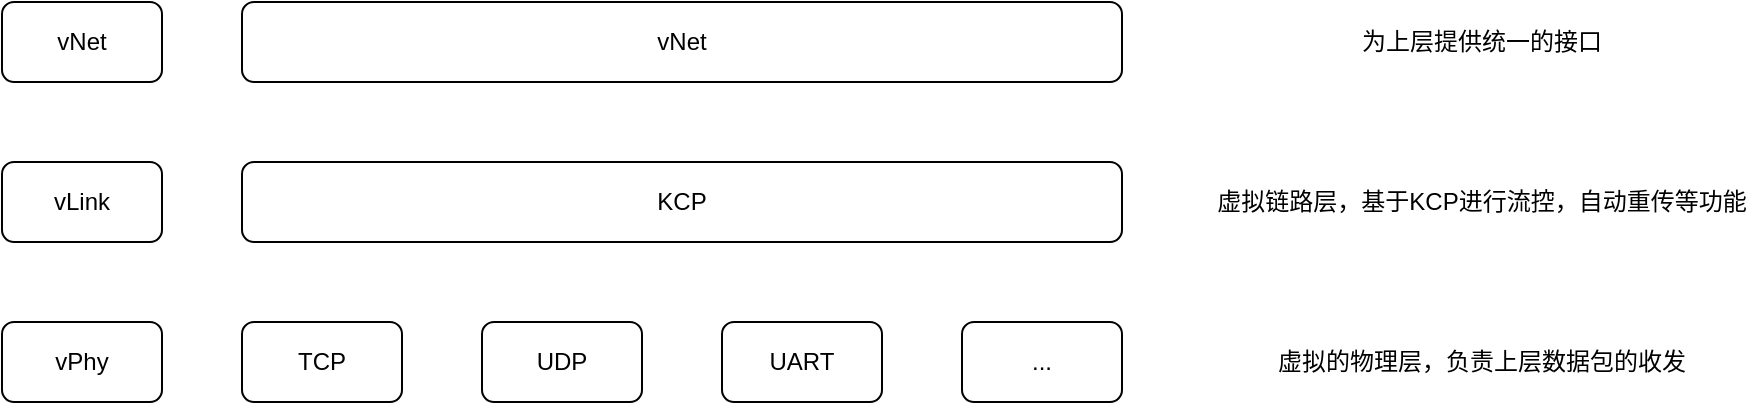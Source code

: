 <mxfile>
    <diagram id="ztXbEtGPJZtXTb58tZlm" name="第 1 页">
        <mxGraphModel dx="1437" dy="949" grid="1" gridSize="10" guides="1" tooltips="1" connect="1" arrows="1" fold="1" page="1" pageScale="1" pageWidth="1169" pageHeight="827" math="0" shadow="0">
            <root>
                <mxCell id="0"/>
                <mxCell id="1" parent="0"/>
                <mxCell id="2" value="vLink" style="rounded=1;whiteSpace=wrap;html=1;" vertex="1" parent="1">
                    <mxGeometry x="120" y="400" width="80" height="40" as="geometry"/>
                </mxCell>
                <mxCell id="3" value="vNet" style="rounded=1;whiteSpace=wrap;html=1;" vertex="1" parent="1">
                    <mxGeometry x="120" y="320" width="80" height="40" as="geometry"/>
                </mxCell>
                <mxCell id="4" value="vPhy" style="rounded=1;whiteSpace=wrap;html=1;" vertex="1" parent="1">
                    <mxGeometry x="120" y="480" width="80" height="40" as="geometry"/>
                </mxCell>
                <mxCell id="5" value="TCP" style="rounded=1;whiteSpace=wrap;html=1;" vertex="1" parent="1">
                    <mxGeometry x="240" y="480" width="80" height="40" as="geometry"/>
                </mxCell>
                <mxCell id="6" value="UDP" style="rounded=1;whiteSpace=wrap;html=1;" vertex="1" parent="1">
                    <mxGeometry x="360" y="480" width="80" height="40" as="geometry"/>
                </mxCell>
                <mxCell id="7" value="UART" style="rounded=1;whiteSpace=wrap;html=1;" vertex="1" parent="1">
                    <mxGeometry x="480" y="480" width="80" height="40" as="geometry"/>
                </mxCell>
                <mxCell id="8" value="..." style="rounded=1;whiteSpace=wrap;html=1;" vertex="1" parent="1">
                    <mxGeometry x="600" y="480" width="80" height="40" as="geometry"/>
                </mxCell>
                <mxCell id="9" value="KCP" style="rounded=1;whiteSpace=wrap;html=1;" vertex="1" parent="1">
                    <mxGeometry x="240" y="400" width="440" height="40" as="geometry"/>
                </mxCell>
                <mxCell id="10" value="vNet" style="rounded=1;whiteSpace=wrap;html=1;" vertex="1" parent="1">
                    <mxGeometry x="240" y="320" width="440" height="40" as="geometry"/>
                </mxCell>
                <mxCell id="11" value="虚拟的物理层，负责上层数据包的收发" style="text;html=1;strokeColor=none;fillColor=none;align=center;verticalAlign=middle;whiteSpace=wrap;rounded=0;" vertex="1" parent="1">
                    <mxGeometry x="720" y="480" width="280" height="40" as="geometry"/>
                </mxCell>
                <mxCell id="12" value="虚拟链路层，基于KCP进行流控，自动重传等功能" style="text;html=1;strokeColor=none;fillColor=none;align=center;verticalAlign=middle;whiteSpace=wrap;rounded=0;" vertex="1" parent="1">
                    <mxGeometry x="720" y="400" width="280" height="40" as="geometry"/>
                </mxCell>
                <mxCell id="13" value="为上层提供统一的接口" style="text;html=1;strokeColor=none;fillColor=none;align=center;verticalAlign=middle;whiteSpace=wrap;rounded=0;" vertex="1" parent="1">
                    <mxGeometry x="720" y="320" width="280" height="40" as="geometry"/>
                </mxCell>
            </root>
        </mxGraphModel>
    </diagram>
</mxfile>